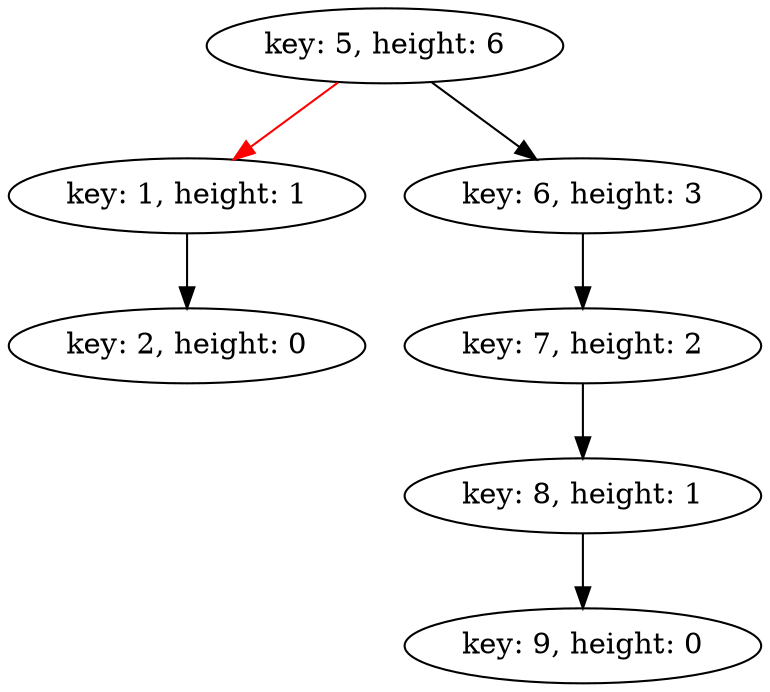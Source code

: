 digraph g{
5[label="key: 5, height: 6"];
5 -> 1 [color = red];
1[label="key: 1, height: 1"];
1 -> 2 ;
2[label="key: 2, height: 0"];
5 -> 6 ;
6[label="key: 6, height: 3"];
6 -> 7 ;
7[label="key: 7, height: 2"];
7 -> 8 ;
8[label="key: 8, height: 1"];
8 -> 9 ;
9[label="key: 9, height: 0"];
}
